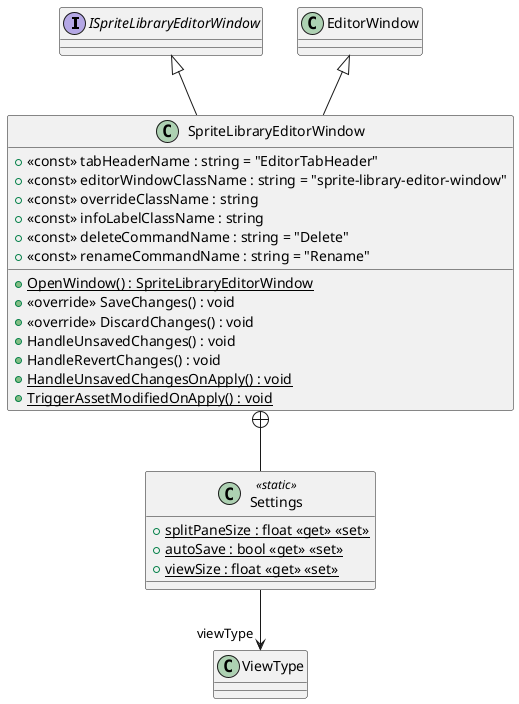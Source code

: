 @startuml
interface ISpriteLibraryEditorWindow {
}
class SpriteLibraryEditorWindow {
    + <<const>> tabHeaderName : string = "EditorTabHeader"
    + <<const>> editorWindowClassName : string = "sprite-library-editor-window"
    + <<const>> overrideClassName : string
    + <<const>> infoLabelClassName : string
    + <<const>> deleteCommandName : string = "Delete"
    + <<const>> renameCommandName : string = "Rename"
    + {static} OpenWindow() : SpriteLibraryEditorWindow
    + <<override>> SaveChanges() : void
    + <<override>> DiscardChanges() : void
    + HandleUnsavedChanges() : void
    + HandleRevertChanges() : void
    + {static} HandleUnsavedChangesOnApply() : void
    + {static} TriggerAssetModifiedOnApply() : void
}
class Settings <<static>> {
    + {static} splitPaneSize : float <<get>> <<set>>
    + {static} autoSave : bool <<get>> <<set>>
    + {static} viewSize : float <<get>> <<set>>
}
EditorWindow <|-- SpriteLibraryEditorWindow
ISpriteLibraryEditorWindow <|-- SpriteLibraryEditorWindow
SpriteLibraryEditorWindow +-- Settings
Settings --> "viewType" ViewType
@enduml
